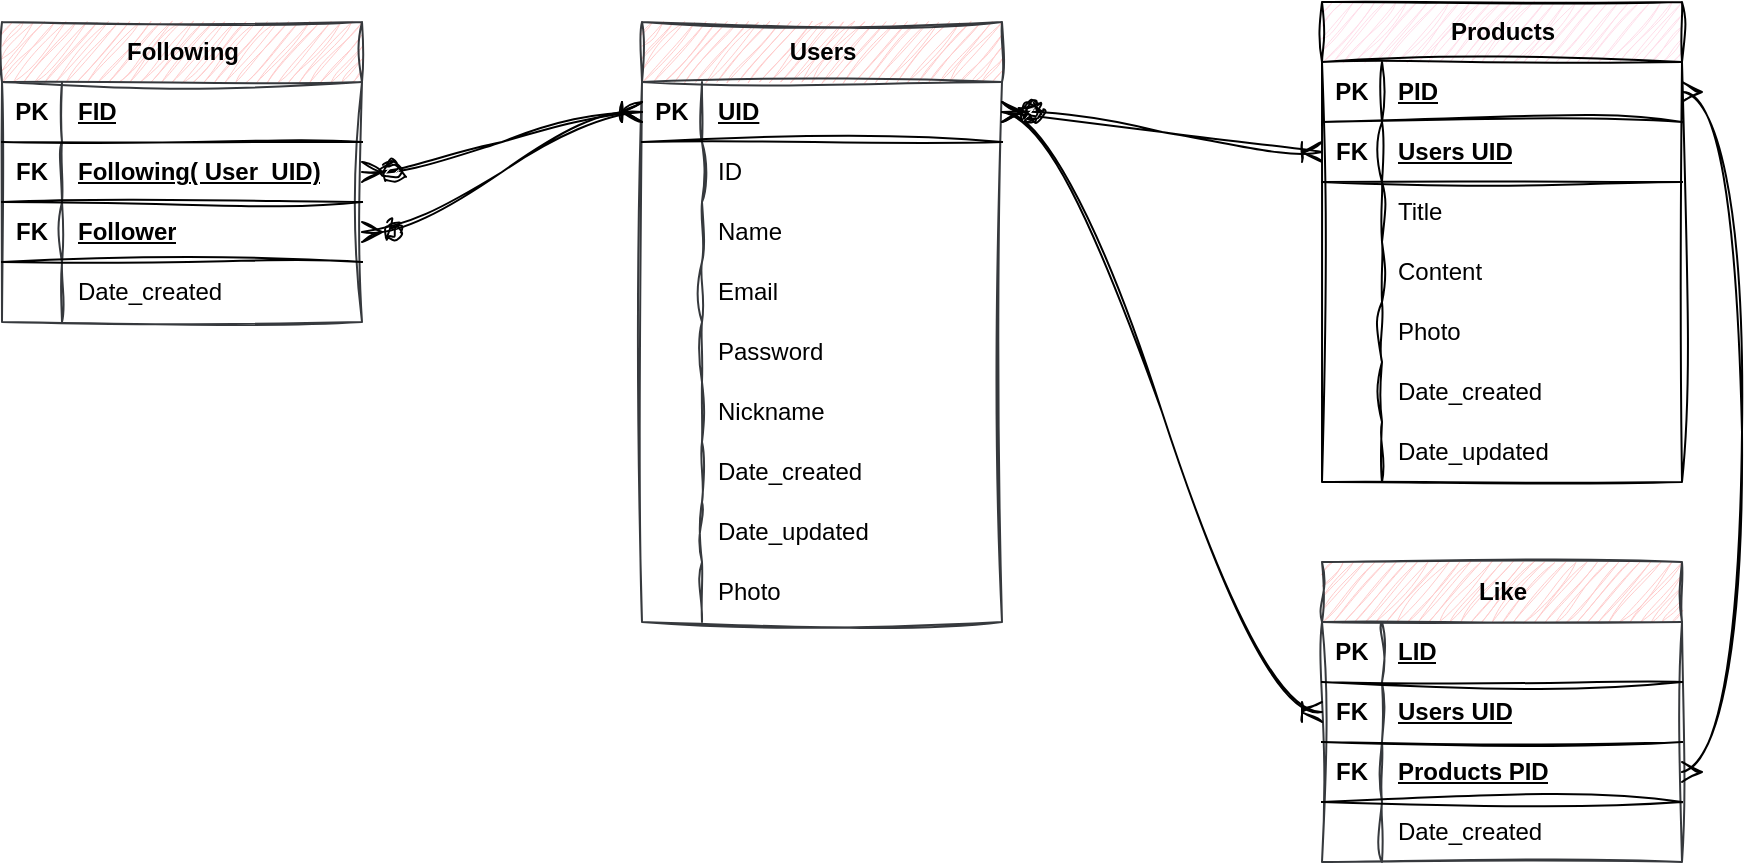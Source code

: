<mxfile version="24.7.7">
  <diagram name="페이지-1" id="fCGBiLJO5F3mLTKMmeXi">
    <mxGraphModel dx="1781" dy="631" grid="1" gridSize="10" guides="1" tooltips="1" connect="1" arrows="1" fold="1" page="1" pageScale="1" pageWidth="827" pageHeight="1169" background="#ffffff" math="0" shadow="0">
      <root>
        <mxCell id="0" />
        <mxCell id="1" parent="0" />
        <mxCell id="NdqajZRAIakbq4SqW66b-1" value="Users" style="shape=table;startSize=30;container=1;collapsible=1;childLayout=tableLayout;fixedRows=1;rowLines=0;fontStyle=1;align=center;resizeLast=1;html=1;movable=1;resizable=1;rotatable=1;deletable=1;editable=1;locked=0;connectable=1;labelBackgroundColor=none;sketch=1;curveFitting=1;jiggle=2;fillColor=#ffcccc;strokeColor=#36393d;" parent="1" vertex="1">
          <mxGeometry x="-10" y="100" width="180" height="300.0" as="geometry" />
        </mxCell>
        <mxCell id="NdqajZRAIakbq4SqW66b-2" value="" style="shape=tableRow;horizontal=0;startSize=0;swimlaneHead=0;swimlaneBody=0;fillColor=none;collapsible=0;dropTarget=0;points=[[0,0.5],[1,0.5]];portConstraint=eastwest;top=0;left=0;right=0;bottom=1;labelBackgroundColor=none;sketch=1;curveFitting=1;jiggle=2;" parent="NdqajZRAIakbq4SqW66b-1" vertex="1">
          <mxGeometry y="30" width="180" height="30" as="geometry" />
        </mxCell>
        <mxCell id="NdqajZRAIakbq4SqW66b-3" value="PK" style="shape=partialRectangle;connectable=0;fillColor=none;top=0;left=0;bottom=0;right=0;fontStyle=1;overflow=hidden;whiteSpace=wrap;html=1;labelBackgroundColor=none;sketch=1;curveFitting=1;jiggle=2;" parent="NdqajZRAIakbq4SqW66b-2" vertex="1">
          <mxGeometry width="30" height="30" as="geometry">
            <mxRectangle width="30" height="30" as="alternateBounds" />
          </mxGeometry>
        </mxCell>
        <mxCell id="NdqajZRAIakbq4SqW66b-4" value="UID" style="shape=partialRectangle;connectable=0;fillColor=none;top=0;left=0;bottom=0;right=0;align=left;spacingLeft=6;fontStyle=5;overflow=hidden;whiteSpace=wrap;html=1;labelBackgroundColor=none;sketch=1;curveFitting=1;jiggle=2;" parent="NdqajZRAIakbq4SqW66b-2" vertex="1">
          <mxGeometry x="30" width="150" height="30" as="geometry">
            <mxRectangle width="150" height="30" as="alternateBounds" />
          </mxGeometry>
        </mxCell>
        <mxCell id="NdqajZRAIakbq4SqW66b-5" value="" style="shape=tableRow;horizontal=0;startSize=0;swimlaneHead=0;swimlaneBody=0;fillColor=none;collapsible=0;dropTarget=0;points=[[0,0.5],[1,0.5]];portConstraint=eastwest;top=0;left=0;right=0;bottom=0;labelBackgroundColor=none;sketch=1;curveFitting=1;jiggle=2;" parent="NdqajZRAIakbq4SqW66b-1" vertex="1">
          <mxGeometry y="60" width="180" height="30" as="geometry" />
        </mxCell>
        <mxCell id="NdqajZRAIakbq4SqW66b-6" value="" style="shape=partialRectangle;connectable=0;fillColor=none;top=0;left=0;bottom=0;right=0;editable=1;overflow=hidden;whiteSpace=wrap;html=1;labelBackgroundColor=none;sketch=1;curveFitting=1;jiggle=2;" parent="NdqajZRAIakbq4SqW66b-5" vertex="1">
          <mxGeometry width="30" height="30" as="geometry">
            <mxRectangle width="30" height="30" as="alternateBounds" />
          </mxGeometry>
        </mxCell>
        <mxCell id="NdqajZRAIakbq4SqW66b-7" value="ID" style="shape=partialRectangle;connectable=0;fillColor=none;top=0;left=0;bottom=0;right=0;align=left;spacingLeft=6;overflow=hidden;whiteSpace=wrap;html=1;labelBackgroundColor=none;sketch=1;curveFitting=1;jiggle=2;" parent="NdqajZRAIakbq4SqW66b-5" vertex="1">
          <mxGeometry x="30" width="150" height="30" as="geometry">
            <mxRectangle width="150" height="30" as="alternateBounds" />
          </mxGeometry>
        </mxCell>
        <mxCell id="NdqajZRAIakbq4SqW66b-57" value="" style="shape=tableRow;horizontal=0;startSize=0;swimlaneHead=0;swimlaneBody=0;fillColor=none;collapsible=0;dropTarget=0;points=[[0,0.5],[1,0.5]];portConstraint=eastwest;top=0;left=0;right=0;bottom=0;labelBackgroundColor=none;sketch=1;curveFitting=1;jiggle=2;" parent="NdqajZRAIakbq4SqW66b-1" vertex="1">
          <mxGeometry y="90" width="180" height="30" as="geometry" />
        </mxCell>
        <mxCell id="NdqajZRAIakbq4SqW66b-58" value="" style="shape=partialRectangle;connectable=0;fillColor=none;top=0;left=0;bottom=0;right=0;editable=1;overflow=hidden;whiteSpace=wrap;html=1;labelBackgroundColor=none;sketch=1;curveFitting=1;jiggle=2;" parent="NdqajZRAIakbq4SqW66b-57" vertex="1">
          <mxGeometry width="30" height="30" as="geometry">
            <mxRectangle width="30" height="30" as="alternateBounds" />
          </mxGeometry>
        </mxCell>
        <mxCell id="NdqajZRAIakbq4SqW66b-59" value="Name" style="shape=partialRectangle;connectable=0;fillColor=none;top=0;left=0;bottom=0;right=0;align=left;spacingLeft=6;overflow=hidden;whiteSpace=wrap;html=1;labelBackgroundColor=none;sketch=1;curveFitting=1;jiggle=2;" parent="NdqajZRAIakbq4SqW66b-57" vertex="1">
          <mxGeometry x="30" width="150" height="30" as="geometry">
            <mxRectangle width="150" height="30" as="alternateBounds" />
          </mxGeometry>
        </mxCell>
        <mxCell id="NdqajZRAIakbq4SqW66b-60" value="" style="shape=tableRow;horizontal=0;startSize=0;swimlaneHead=0;swimlaneBody=0;fillColor=none;collapsible=0;dropTarget=0;points=[[0,0.5],[1,0.5]];portConstraint=eastwest;top=0;left=0;right=0;bottom=0;labelBackgroundColor=none;sketch=1;curveFitting=1;jiggle=2;" parent="NdqajZRAIakbq4SqW66b-1" vertex="1">
          <mxGeometry y="120" width="180" height="30" as="geometry" />
        </mxCell>
        <mxCell id="NdqajZRAIakbq4SqW66b-61" value="" style="shape=partialRectangle;connectable=0;fillColor=none;top=0;left=0;bottom=0;right=0;editable=1;overflow=hidden;whiteSpace=wrap;html=1;labelBackgroundColor=none;sketch=1;curveFitting=1;jiggle=2;" parent="NdqajZRAIakbq4SqW66b-60" vertex="1">
          <mxGeometry width="30" height="30" as="geometry">
            <mxRectangle width="30" height="30" as="alternateBounds" />
          </mxGeometry>
        </mxCell>
        <mxCell id="NdqajZRAIakbq4SqW66b-62" value="Email" style="shape=partialRectangle;connectable=0;fillColor=none;top=0;left=0;bottom=0;right=0;align=left;spacingLeft=6;overflow=hidden;whiteSpace=wrap;html=1;labelBackgroundColor=none;sketch=1;curveFitting=1;jiggle=2;" parent="NdqajZRAIakbq4SqW66b-60" vertex="1">
          <mxGeometry x="30" width="150" height="30" as="geometry">
            <mxRectangle width="150" height="30" as="alternateBounds" />
          </mxGeometry>
        </mxCell>
        <mxCell id="NdqajZRAIakbq4SqW66b-63" value="" style="shape=tableRow;horizontal=0;startSize=0;swimlaneHead=0;swimlaneBody=0;fillColor=none;collapsible=0;dropTarget=0;points=[[0,0.5],[1,0.5]];portConstraint=eastwest;top=0;left=0;right=0;bottom=0;labelBackgroundColor=none;sketch=1;curveFitting=1;jiggle=2;" parent="NdqajZRAIakbq4SqW66b-1" vertex="1">
          <mxGeometry y="150" width="180" height="30" as="geometry" />
        </mxCell>
        <mxCell id="NdqajZRAIakbq4SqW66b-64" value="" style="shape=partialRectangle;connectable=0;fillColor=none;top=0;left=0;bottom=0;right=0;editable=1;overflow=hidden;whiteSpace=wrap;html=1;labelBackgroundColor=none;sketch=1;curveFitting=1;jiggle=2;" parent="NdqajZRAIakbq4SqW66b-63" vertex="1">
          <mxGeometry width="30" height="30" as="geometry">
            <mxRectangle width="30" height="30" as="alternateBounds" />
          </mxGeometry>
        </mxCell>
        <mxCell id="NdqajZRAIakbq4SqW66b-65" value="Password" style="shape=partialRectangle;connectable=0;fillColor=none;top=0;left=0;bottom=0;right=0;align=left;spacingLeft=6;overflow=hidden;whiteSpace=wrap;html=1;labelBackgroundColor=none;sketch=1;curveFitting=1;jiggle=2;" parent="NdqajZRAIakbq4SqW66b-63" vertex="1">
          <mxGeometry x="30" width="150" height="30" as="geometry">
            <mxRectangle width="150" height="30" as="alternateBounds" />
          </mxGeometry>
        </mxCell>
        <mxCell id="NdqajZRAIakbq4SqW66b-66" value="" style="shape=tableRow;horizontal=0;startSize=0;swimlaneHead=0;swimlaneBody=0;fillColor=none;collapsible=0;dropTarget=0;points=[[0,0.5],[1,0.5]];portConstraint=eastwest;top=0;left=0;right=0;bottom=0;labelBackgroundColor=none;sketch=1;curveFitting=1;jiggle=2;" parent="NdqajZRAIakbq4SqW66b-1" vertex="1">
          <mxGeometry y="180" width="180" height="30" as="geometry" />
        </mxCell>
        <mxCell id="NdqajZRAIakbq4SqW66b-67" value="" style="shape=partialRectangle;connectable=0;fillColor=none;top=0;left=0;bottom=0;right=0;editable=1;overflow=hidden;whiteSpace=wrap;html=1;labelBackgroundColor=none;sketch=1;curveFitting=1;jiggle=2;" parent="NdqajZRAIakbq4SqW66b-66" vertex="1">
          <mxGeometry width="30" height="30" as="geometry">
            <mxRectangle width="30" height="30" as="alternateBounds" />
          </mxGeometry>
        </mxCell>
        <mxCell id="NdqajZRAIakbq4SqW66b-68" value="Nickname" style="shape=partialRectangle;connectable=0;fillColor=none;top=0;left=0;bottom=0;right=0;align=left;spacingLeft=6;overflow=hidden;whiteSpace=wrap;html=1;labelBackgroundColor=none;sketch=1;curveFitting=1;jiggle=2;" parent="NdqajZRAIakbq4SqW66b-66" vertex="1">
          <mxGeometry x="30" width="150" height="30" as="geometry">
            <mxRectangle width="150" height="30" as="alternateBounds" />
          </mxGeometry>
        </mxCell>
        <mxCell id="NdqajZRAIakbq4SqW66b-69" value="" style="shape=tableRow;horizontal=0;startSize=0;swimlaneHead=0;swimlaneBody=0;fillColor=none;collapsible=0;dropTarget=0;points=[[0,0.5],[1,0.5]];portConstraint=eastwest;top=0;left=0;right=0;bottom=0;labelBackgroundColor=none;sketch=1;curveFitting=1;jiggle=2;" parent="NdqajZRAIakbq4SqW66b-1" vertex="1">
          <mxGeometry y="210" width="180" height="30" as="geometry" />
        </mxCell>
        <mxCell id="NdqajZRAIakbq4SqW66b-70" value="" style="shape=partialRectangle;connectable=0;fillColor=none;top=0;left=0;bottom=0;right=0;editable=1;overflow=hidden;whiteSpace=wrap;html=1;labelBackgroundColor=none;sketch=1;curveFitting=1;jiggle=2;" parent="NdqajZRAIakbq4SqW66b-69" vertex="1">
          <mxGeometry width="30" height="30" as="geometry">
            <mxRectangle width="30" height="30" as="alternateBounds" />
          </mxGeometry>
        </mxCell>
        <mxCell id="NdqajZRAIakbq4SqW66b-71" value="Date_created" style="shape=partialRectangle;connectable=0;fillColor=none;top=0;left=0;bottom=0;right=0;align=left;spacingLeft=6;overflow=hidden;whiteSpace=wrap;html=1;labelBackgroundColor=none;sketch=1;curveFitting=1;jiggle=2;" parent="NdqajZRAIakbq4SqW66b-69" vertex="1">
          <mxGeometry x="30" width="150" height="30" as="geometry">
            <mxRectangle width="150" height="30" as="alternateBounds" />
          </mxGeometry>
        </mxCell>
        <mxCell id="NdqajZRAIakbq4SqW66b-72" value="" style="shape=tableRow;horizontal=0;startSize=0;swimlaneHead=0;swimlaneBody=0;fillColor=none;collapsible=0;dropTarget=0;points=[[0,0.5],[1,0.5]];portConstraint=eastwest;top=0;left=0;right=0;bottom=0;labelBackgroundColor=none;sketch=1;curveFitting=1;jiggle=2;" parent="NdqajZRAIakbq4SqW66b-1" vertex="1">
          <mxGeometry y="240" width="180" height="30" as="geometry" />
        </mxCell>
        <mxCell id="NdqajZRAIakbq4SqW66b-73" value="" style="shape=partialRectangle;connectable=0;fillColor=none;top=0;left=0;bottom=0;right=0;editable=1;overflow=hidden;whiteSpace=wrap;html=1;labelBackgroundColor=none;sketch=1;curveFitting=1;jiggle=2;" parent="NdqajZRAIakbq4SqW66b-72" vertex="1">
          <mxGeometry width="30" height="30" as="geometry">
            <mxRectangle width="30" height="30" as="alternateBounds" />
          </mxGeometry>
        </mxCell>
        <mxCell id="NdqajZRAIakbq4SqW66b-74" value="Date_updated" style="shape=partialRectangle;connectable=0;fillColor=none;top=0;left=0;bottom=0;right=0;align=left;spacingLeft=6;overflow=hidden;whiteSpace=wrap;html=1;labelBackgroundColor=none;sketch=1;curveFitting=1;jiggle=2;" parent="NdqajZRAIakbq4SqW66b-72" vertex="1">
          <mxGeometry x="30" width="150" height="30" as="geometry">
            <mxRectangle width="150" height="30" as="alternateBounds" />
          </mxGeometry>
        </mxCell>
        <mxCell id="NdqajZRAIakbq4SqW66b-8" value="" style="shape=tableRow;horizontal=0;startSize=0;swimlaneHead=0;swimlaneBody=0;fillColor=none;collapsible=0;dropTarget=0;points=[[0,0.5],[1,0.5]];portConstraint=eastwest;top=0;left=0;right=0;bottom=0;labelBackgroundColor=none;sketch=1;curveFitting=1;jiggle=2;" parent="NdqajZRAIakbq4SqW66b-1" vertex="1">
          <mxGeometry y="270" width="180" height="30" as="geometry" />
        </mxCell>
        <mxCell id="NdqajZRAIakbq4SqW66b-9" value="" style="shape=partialRectangle;connectable=0;fillColor=none;top=0;left=0;bottom=0;right=0;editable=1;overflow=hidden;whiteSpace=wrap;html=1;labelBackgroundColor=none;sketch=1;curveFitting=1;jiggle=2;" parent="NdqajZRAIakbq4SqW66b-8" vertex="1">
          <mxGeometry width="30" height="30" as="geometry">
            <mxRectangle width="30" height="30" as="alternateBounds" />
          </mxGeometry>
        </mxCell>
        <object label="Photo" s="" id="NdqajZRAIakbq4SqW66b-10">
          <mxCell style="shape=partialRectangle;connectable=0;fillColor=none;top=0;left=0;bottom=0;right=0;align=left;spacingLeft=6;overflow=hidden;whiteSpace=wrap;html=1;labelBackgroundColor=none;sketch=1;curveFitting=1;jiggle=2;" parent="NdqajZRAIakbq4SqW66b-8" vertex="1">
            <mxGeometry x="30" width="150" height="30" as="geometry">
              <mxRectangle width="150" height="30" as="alternateBounds" />
            </mxGeometry>
          </mxCell>
        </object>
        <mxCell id="NdqajZRAIakbq4SqW66b-78" value="Products" style="shape=table;startSize=30;container=1;collapsible=1;childLayout=tableLayout;fixedRows=1;rowLines=0;fontStyle=1;align=center;resizeLast=1;html=1;labelBackgroundColor=none;sketch=1;curveFitting=1;jiggle=2;fillColor=#FFDEEA;fillStyle=hachure;swimlaneFillColor=default;" parent="1" vertex="1">
          <mxGeometry x="330" y="90" width="180" height="240" as="geometry" />
        </mxCell>
        <mxCell id="NdqajZRAIakbq4SqW66b-79" value="" style="shape=tableRow;horizontal=0;startSize=0;swimlaneHead=0;swimlaneBody=0;fillColor=none;collapsible=0;dropTarget=0;points=[[0,0.5],[1,0.5]];portConstraint=eastwest;top=0;left=0;right=0;bottom=1;labelBackgroundColor=none;sketch=1;curveFitting=1;jiggle=2;" parent="NdqajZRAIakbq4SqW66b-78" vertex="1">
          <mxGeometry y="30" width="180" height="30" as="geometry" />
        </mxCell>
        <mxCell id="NdqajZRAIakbq4SqW66b-80" value="PK" style="shape=partialRectangle;connectable=0;fillColor=none;top=0;left=0;bottom=0;right=0;fontStyle=1;overflow=hidden;whiteSpace=wrap;html=1;labelBackgroundColor=none;sketch=1;curveFitting=1;jiggle=2;" parent="NdqajZRAIakbq4SqW66b-79" vertex="1">
          <mxGeometry width="30" height="30" as="geometry">
            <mxRectangle width="30" height="30" as="alternateBounds" />
          </mxGeometry>
        </mxCell>
        <mxCell id="NdqajZRAIakbq4SqW66b-81" value="PID" style="shape=partialRectangle;connectable=0;fillColor=none;top=0;left=0;bottom=0;right=0;align=left;spacingLeft=6;fontStyle=5;overflow=hidden;whiteSpace=wrap;html=1;labelBackgroundColor=none;sketch=1;curveFitting=1;jiggle=2;" parent="NdqajZRAIakbq4SqW66b-79" vertex="1">
          <mxGeometry x="30" width="150" height="30" as="geometry">
            <mxRectangle width="150" height="30" as="alternateBounds" />
          </mxGeometry>
        </mxCell>
        <mxCell id="NdqajZRAIakbq4SqW66b-104" value="" style="shape=tableRow;horizontal=0;startSize=0;swimlaneHead=0;swimlaneBody=0;fillColor=none;collapsible=0;dropTarget=0;points=[[0,0.5],[1,0.5]];portConstraint=eastwest;top=0;left=0;right=0;bottom=1;labelBackgroundColor=none;sketch=1;curveFitting=1;jiggle=2;" parent="NdqajZRAIakbq4SqW66b-78" vertex="1">
          <mxGeometry y="60" width="180" height="30" as="geometry" />
        </mxCell>
        <mxCell id="NdqajZRAIakbq4SqW66b-105" value="FK" style="shape=partialRectangle;connectable=0;fillColor=none;top=0;left=0;bottom=0;right=0;fontStyle=1;overflow=hidden;whiteSpace=wrap;html=1;labelBackgroundColor=none;sketch=1;curveFitting=1;jiggle=2;" parent="NdqajZRAIakbq4SqW66b-104" vertex="1">
          <mxGeometry width="30" height="30" as="geometry">
            <mxRectangle width="30" height="30" as="alternateBounds" />
          </mxGeometry>
        </mxCell>
        <mxCell id="NdqajZRAIakbq4SqW66b-106" value="Users UID" style="shape=partialRectangle;connectable=0;fillColor=none;top=0;left=0;bottom=0;right=0;align=left;spacingLeft=6;fontStyle=5;overflow=hidden;whiteSpace=wrap;html=1;labelBackgroundColor=none;sketch=1;curveFitting=1;jiggle=2;" parent="NdqajZRAIakbq4SqW66b-104" vertex="1">
          <mxGeometry x="30" width="150" height="30" as="geometry">
            <mxRectangle width="150" height="30" as="alternateBounds" />
          </mxGeometry>
        </mxCell>
        <mxCell id="NdqajZRAIakbq4SqW66b-85" value="" style="shape=tableRow;horizontal=0;startSize=0;swimlaneHead=0;swimlaneBody=0;fillColor=none;collapsible=0;dropTarget=0;points=[[0,0.5],[1,0.5]];portConstraint=eastwest;top=0;left=0;right=0;bottom=0;labelBackgroundColor=none;sketch=1;curveFitting=1;jiggle=2;" parent="NdqajZRAIakbq4SqW66b-78" vertex="1">
          <mxGeometry y="90" width="180" height="30" as="geometry" />
        </mxCell>
        <mxCell id="NdqajZRAIakbq4SqW66b-86" value="" style="shape=partialRectangle;connectable=0;fillColor=none;top=0;left=0;bottom=0;right=0;editable=1;overflow=hidden;whiteSpace=wrap;html=1;labelBackgroundColor=none;sketch=1;curveFitting=1;jiggle=2;" parent="NdqajZRAIakbq4SqW66b-85" vertex="1">
          <mxGeometry width="30" height="30" as="geometry">
            <mxRectangle width="30" height="30" as="alternateBounds" />
          </mxGeometry>
        </mxCell>
        <mxCell id="NdqajZRAIakbq4SqW66b-87" value="Title" style="shape=partialRectangle;connectable=0;fillColor=none;top=0;left=0;bottom=0;right=0;align=left;spacingLeft=6;overflow=hidden;whiteSpace=wrap;html=1;labelBackgroundColor=none;sketch=1;curveFitting=1;jiggle=2;" parent="NdqajZRAIakbq4SqW66b-85" vertex="1">
          <mxGeometry x="30" width="150" height="30" as="geometry">
            <mxRectangle width="150" height="30" as="alternateBounds" />
          </mxGeometry>
        </mxCell>
        <mxCell id="NdqajZRAIakbq4SqW66b-88" value="" style="shape=tableRow;horizontal=0;startSize=0;swimlaneHead=0;swimlaneBody=0;fillColor=none;collapsible=0;dropTarget=0;points=[[0,0.5],[1,0.5]];portConstraint=eastwest;top=0;left=0;right=0;bottom=0;labelBackgroundColor=none;sketch=1;curveFitting=1;jiggle=2;" parent="NdqajZRAIakbq4SqW66b-78" vertex="1">
          <mxGeometry y="120" width="180" height="30" as="geometry" />
        </mxCell>
        <mxCell id="NdqajZRAIakbq4SqW66b-89" value="" style="shape=partialRectangle;connectable=0;fillColor=none;top=0;left=0;bottom=0;right=0;editable=1;overflow=hidden;whiteSpace=wrap;html=1;labelBackgroundColor=none;sketch=1;curveFitting=1;jiggle=2;" parent="NdqajZRAIakbq4SqW66b-88" vertex="1">
          <mxGeometry width="30" height="30" as="geometry">
            <mxRectangle width="30" height="30" as="alternateBounds" />
          </mxGeometry>
        </mxCell>
        <mxCell id="NdqajZRAIakbq4SqW66b-90" value="Content" style="shape=partialRectangle;connectable=0;fillColor=none;top=0;left=0;bottom=0;right=0;align=left;spacingLeft=6;overflow=hidden;whiteSpace=wrap;html=1;labelBackgroundColor=none;sketch=1;curveFitting=1;jiggle=2;" parent="NdqajZRAIakbq4SqW66b-88" vertex="1">
          <mxGeometry x="30" width="150" height="30" as="geometry">
            <mxRectangle width="150" height="30" as="alternateBounds" />
          </mxGeometry>
        </mxCell>
        <mxCell id="NdqajZRAIakbq4SqW66b-107" value="" style="shape=tableRow;horizontal=0;startSize=0;swimlaneHead=0;swimlaneBody=0;fillColor=none;collapsible=0;dropTarget=0;points=[[0,0.5],[1,0.5]];portConstraint=eastwest;top=0;left=0;right=0;bottom=0;labelBackgroundColor=none;sketch=1;curveFitting=1;jiggle=2;" parent="NdqajZRAIakbq4SqW66b-78" vertex="1">
          <mxGeometry y="150" width="180" height="30" as="geometry" />
        </mxCell>
        <mxCell id="NdqajZRAIakbq4SqW66b-108" value="" style="shape=partialRectangle;connectable=0;fillColor=none;top=0;left=0;bottom=0;right=0;editable=1;overflow=hidden;whiteSpace=wrap;html=1;labelBackgroundColor=none;sketch=1;curveFitting=1;jiggle=2;" parent="NdqajZRAIakbq4SqW66b-107" vertex="1">
          <mxGeometry width="30" height="30" as="geometry">
            <mxRectangle width="30" height="30" as="alternateBounds" />
          </mxGeometry>
        </mxCell>
        <mxCell id="NdqajZRAIakbq4SqW66b-109" value="Photo" style="shape=partialRectangle;connectable=0;fillColor=none;top=0;left=0;bottom=0;right=0;align=left;spacingLeft=6;overflow=hidden;whiteSpace=wrap;html=1;labelBackgroundColor=none;sketch=1;curveFitting=1;jiggle=2;" parent="NdqajZRAIakbq4SqW66b-107" vertex="1">
          <mxGeometry x="30" width="150" height="30" as="geometry">
            <mxRectangle width="150" height="30" as="alternateBounds" />
          </mxGeometry>
        </mxCell>
        <mxCell id="NdqajZRAIakbq4SqW66b-110" value="" style="shape=tableRow;horizontal=0;startSize=0;swimlaneHead=0;swimlaneBody=0;fillColor=none;collapsible=0;dropTarget=0;points=[[0,0.5],[1,0.5]];portConstraint=eastwest;top=0;left=0;right=0;bottom=0;labelBackgroundColor=none;sketch=1;curveFitting=1;jiggle=2;" parent="NdqajZRAIakbq4SqW66b-78" vertex="1">
          <mxGeometry y="180" width="180" height="30" as="geometry" />
        </mxCell>
        <mxCell id="NdqajZRAIakbq4SqW66b-111" value="" style="shape=partialRectangle;connectable=0;fillColor=none;top=0;left=0;bottom=0;right=0;editable=1;overflow=hidden;whiteSpace=wrap;html=1;labelBackgroundColor=none;sketch=1;curveFitting=1;jiggle=2;" parent="NdqajZRAIakbq4SqW66b-110" vertex="1">
          <mxGeometry width="30" height="30" as="geometry">
            <mxRectangle width="30" height="30" as="alternateBounds" />
          </mxGeometry>
        </mxCell>
        <mxCell id="NdqajZRAIakbq4SqW66b-112" value="Date_created" style="shape=partialRectangle;connectable=0;fillColor=none;top=0;left=0;bottom=0;right=0;align=left;spacingLeft=6;overflow=hidden;whiteSpace=wrap;html=1;labelBackgroundColor=none;sketch=1;curveFitting=1;jiggle=2;" parent="NdqajZRAIakbq4SqW66b-110" vertex="1">
          <mxGeometry x="30" width="150" height="30" as="geometry">
            <mxRectangle width="150" height="30" as="alternateBounds" />
          </mxGeometry>
        </mxCell>
        <mxCell id="NdqajZRAIakbq4SqW66b-113" value="" style="shape=tableRow;horizontal=0;startSize=0;swimlaneHead=0;swimlaneBody=0;fillColor=none;collapsible=0;dropTarget=0;points=[[0,0.5],[1,0.5]];portConstraint=eastwest;top=0;left=0;right=0;bottom=0;labelBackgroundColor=none;sketch=1;curveFitting=1;jiggle=2;" parent="NdqajZRAIakbq4SqW66b-78" vertex="1">
          <mxGeometry y="210" width="180" height="30" as="geometry" />
        </mxCell>
        <mxCell id="NdqajZRAIakbq4SqW66b-114" value="" style="shape=partialRectangle;connectable=0;fillColor=none;top=0;left=0;bottom=0;right=0;editable=1;overflow=hidden;whiteSpace=wrap;html=1;labelBackgroundColor=none;sketch=1;curveFitting=1;jiggle=2;" parent="NdqajZRAIakbq4SqW66b-113" vertex="1">
          <mxGeometry width="30" height="30" as="geometry">
            <mxRectangle width="30" height="30" as="alternateBounds" />
          </mxGeometry>
        </mxCell>
        <mxCell id="NdqajZRAIakbq4SqW66b-115" value="Date_updated" style="shape=partialRectangle;connectable=0;fillColor=none;top=0;left=0;bottom=0;right=0;align=left;spacingLeft=6;overflow=hidden;whiteSpace=wrap;html=1;labelBackgroundColor=none;sketch=1;curveFitting=1;jiggle=2;" parent="NdqajZRAIakbq4SqW66b-113" vertex="1">
          <mxGeometry x="30" width="150" height="30" as="geometry">
            <mxRectangle width="150" height="30" as="alternateBounds" />
          </mxGeometry>
        </mxCell>
        <mxCell id="NdqajZRAIakbq4SqW66b-119" value="Like" style="shape=table;startSize=30;container=1;collapsible=1;childLayout=tableLayout;fixedRows=1;rowLines=0;fontStyle=1;align=center;resizeLast=1;html=1;labelBackgroundColor=none;sketch=1;curveFitting=1;jiggle=2;fillColor=#ffcccc;strokeColor=#36393d;" parent="1" vertex="1">
          <mxGeometry x="330" y="370" width="180" height="150" as="geometry" />
        </mxCell>
        <mxCell id="NdqajZRAIakbq4SqW66b-120" value="" style="shape=tableRow;horizontal=0;startSize=0;swimlaneHead=0;swimlaneBody=0;fillColor=none;collapsible=0;dropTarget=0;points=[[0,0.5],[1,0.5]];portConstraint=eastwest;top=0;left=0;right=0;bottom=1;labelBackgroundColor=none;sketch=1;curveFitting=1;jiggle=2;" parent="NdqajZRAIakbq4SqW66b-119" vertex="1">
          <mxGeometry y="30" width="180" height="30" as="geometry" />
        </mxCell>
        <mxCell id="NdqajZRAIakbq4SqW66b-121" value="PK" style="shape=partialRectangle;connectable=0;fillColor=none;top=0;left=0;bottom=0;right=0;fontStyle=1;overflow=hidden;whiteSpace=wrap;html=1;labelBackgroundColor=none;sketch=1;curveFitting=1;jiggle=2;" parent="NdqajZRAIakbq4SqW66b-120" vertex="1">
          <mxGeometry width="30" height="30" as="geometry">
            <mxRectangle width="30" height="30" as="alternateBounds" />
          </mxGeometry>
        </mxCell>
        <mxCell id="NdqajZRAIakbq4SqW66b-122" value="LID" style="shape=partialRectangle;connectable=0;fillColor=none;top=0;left=0;bottom=0;right=0;align=left;spacingLeft=6;fontStyle=5;overflow=hidden;whiteSpace=wrap;html=1;labelBackgroundColor=none;sketch=1;curveFitting=1;jiggle=2;" parent="NdqajZRAIakbq4SqW66b-120" vertex="1">
          <mxGeometry x="30" width="150" height="30" as="geometry">
            <mxRectangle width="150" height="30" as="alternateBounds" />
          </mxGeometry>
        </mxCell>
        <mxCell id="NdqajZRAIakbq4SqW66b-132" value="" style="shape=tableRow;horizontal=0;startSize=0;swimlaneHead=0;swimlaneBody=0;fillColor=none;collapsible=0;dropTarget=0;points=[[0,0.5],[1,0.5]];portConstraint=eastwest;top=0;left=0;right=0;bottom=1;labelBackgroundColor=none;sketch=1;curveFitting=1;jiggle=2;" parent="NdqajZRAIakbq4SqW66b-119" vertex="1">
          <mxGeometry y="60" width="180" height="30" as="geometry" />
        </mxCell>
        <mxCell id="NdqajZRAIakbq4SqW66b-133" value="FK" style="shape=partialRectangle;connectable=0;fillColor=none;top=0;left=0;bottom=0;right=0;fontStyle=1;overflow=hidden;whiteSpace=wrap;html=1;labelBackgroundColor=none;sketch=1;curveFitting=1;jiggle=2;" parent="NdqajZRAIakbq4SqW66b-132" vertex="1">
          <mxGeometry width="30" height="30" as="geometry">
            <mxRectangle width="30" height="30" as="alternateBounds" />
          </mxGeometry>
        </mxCell>
        <mxCell id="NdqajZRAIakbq4SqW66b-134" value="Users UID" style="shape=partialRectangle;connectable=0;fillColor=none;top=0;left=0;bottom=0;right=0;align=left;spacingLeft=6;fontStyle=5;overflow=hidden;whiteSpace=wrap;html=1;labelBackgroundColor=none;sketch=1;curveFitting=1;jiggle=2;" parent="NdqajZRAIakbq4SqW66b-132" vertex="1">
          <mxGeometry x="30" width="150" height="30" as="geometry">
            <mxRectangle width="150" height="30" as="alternateBounds" />
          </mxGeometry>
        </mxCell>
        <mxCell id="NdqajZRAIakbq4SqW66b-135" value="" style="shape=tableRow;horizontal=0;startSize=0;swimlaneHead=0;swimlaneBody=0;fillColor=none;collapsible=0;dropTarget=0;points=[[0,0.5],[1,0.5]];portConstraint=eastwest;top=0;left=0;right=0;bottom=1;labelBackgroundColor=none;sketch=1;curveFitting=1;jiggle=2;" parent="NdqajZRAIakbq4SqW66b-119" vertex="1">
          <mxGeometry y="90" width="180" height="30" as="geometry" />
        </mxCell>
        <mxCell id="NdqajZRAIakbq4SqW66b-136" value="FK" style="shape=partialRectangle;connectable=0;fillColor=none;top=0;left=0;bottom=0;right=0;fontStyle=1;overflow=hidden;whiteSpace=wrap;html=1;labelBackgroundColor=none;sketch=1;curveFitting=1;jiggle=2;" parent="NdqajZRAIakbq4SqW66b-135" vertex="1">
          <mxGeometry width="30" height="30" as="geometry">
            <mxRectangle width="30" height="30" as="alternateBounds" />
          </mxGeometry>
        </mxCell>
        <mxCell id="NdqajZRAIakbq4SqW66b-137" value="Products PID" style="shape=partialRectangle;connectable=0;fillColor=none;top=0;left=0;bottom=0;right=0;align=left;spacingLeft=6;fontStyle=5;overflow=hidden;whiteSpace=wrap;html=1;labelBackgroundColor=none;sketch=1;curveFitting=1;jiggle=2;" parent="NdqajZRAIakbq4SqW66b-135" vertex="1">
          <mxGeometry x="30" width="150" height="30" as="geometry">
            <mxRectangle width="150" height="30" as="alternateBounds" />
          </mxGeometry>
        </mxCell>
        <mxCell id="NdqajZRAIakbq4SqW66b-123" value="" style="shape=tableRow;horizontal=0;startSize=0;swimlaneHead=0;swimlaneBody=0;fillColor=none;collapsible=0;dropTarget=0;points=[[0,0.5],[1,0.5]];portConstraint=eastwest;top=0;left=0;right=0;bottom=0;labelBackgroundColor=none;sketch=1;curveFitting=1;jiggle=2;" parent="NdqajZRAIakbq4SqW66b-119" vertex="1">
          <mxGeometry y="120" width="180" height="30" as="geometry" />
        </mxCell>
        <mxCell id="NdqajZRAIakbq4SqW66b-124" value="" style="shape=partialRectangle;connectable=0;fillColor=none;top=0;left=0;bottom=0;right=0;editable=1;overflow=hidden;whiteSpace=wrap;html=1;labelBackgroundColor=none;sketch=1;curveFitting=1;jiggle=2;" parent="NdqajZRAIakbq4SqW66b-123" vertex="1">
          <mxGeometry width="30" height="30" as="geometry">
            <mxRectangle width="30" height="30" as="alternateBounds" />
          </mxGeometry>
        </mxCell>
        <mxCell id="NdqajZRAIakbq4SqW66b-125" value="Date_created" style="shape=partialRectangle;connectable=0;fillColor=none;top=0;left=0;bottom=0;right=0;align=left;spacingLeft=6;overflow=hidden;whiteSpace=wrap;html=1;labelBackgroundColor=none;sketch=1;curveFitting=1;jiggle=2;" parent="NdqajZRAIakbq4SqW66b-123" vertex="1">
          <mxGeometry x="30" width="150" height="30" as="geometry">
            <mxRectangle width="150" height="30" as="alternateBounds" />
          </mxGeometry>
        </mxCell>
        <mxCell id="NdqajZRAIakbq4SqW66b-141" style="edgeStyle=none;curved=1;rounded=0;orthogonalLoop=1;jettySize=auto;html=1;entryX=0;entryY=0.5;entryDx=0;entryDy=0;fontSize=12;startSize=8;endSize=8;labelBackgroundColor=none;fontColor=default;sketch=1;curveFitting=1;jiggle=2;" parent="NdqajZRAIakbq4SqW66b-119" source="NdqajZRAIakbq4SqW66b-132" target="NdqajZRAIakbq4SqW66b-132" edge="1">
          <mxGeometry relative="1" as="geometry" />
        </mxCell>
        <mxCell id="NdqajZRAIakbq4SqW66b-160" value="Following" style="shape=table;startSize=30;container=1;collapsible=1;childLayout=tableLayout;fixedRows=1;rowLines=0;fontStyle=1;align=center;resizeLast=1;html=1;labelBackgroundColor=none;sketch=1;curveFitting=1;jiggle=2;fillColor=#ffcccc;strokeColor=#36393d;" parent="1" vertex="1">
          <mxGeometry x="-330" y="100" width="180" height="150" as="geometry" />
        </mxCell>
        <mxCell id="NdqajZRAIakbq4SqW66b-161" value="" style="shape=tableRow;horizontal=0;startSize=0;swimlaneHead=0;swimlaneBody=0;fillColor=none;collapsible=0;dropTarget=0;points=[[0,0.5],[1,0.5]];portConstraint=eastwest;top=0;left=0;right=0;bottom=1;labelBackgroundColor=none;sketch=1;curveFitting=1;jiggle=2;" parent="NdqajZRAIakbq4SqW66b-160" vertex="1">
          <mxGeometry y="30" width="180" height="30" as="geometry" />
        </mxCell>
        <mxCell id="NdqajZRAIakbq4SqW66b-162" value="PK" style="shape=partialRectangle;connectable=0;fillColor=none;top=0;left=0;bottom=0;right=0;fontStyle=1;overflow=hidden;whiteSpace=wrap;html=1;labelBackgroundColor=none;sketch=1;curveFitting=1;jiggle=2;" parent="NdqajZRAIakbq4SqW66b-161" vertex="1">
          <mxGeometry width="30" height="30" as="geometry">
            <mxRectangle width="30" height="30" as="alternateBounds" />
          </mxGeometry>
        </mxCell>
        <mxCell id="NdqajZRAIakbq4SqW66b-163" value="FID" style="shape=partialRectangle;connectable=0;fillColor=none;top=0;left=0;bottom=0;right=0;align=left;spacingLeft=6;fontStyle=5;overflow=hidden;whiteSpace=wrap;html=1;labelBackgroundColor=none;sketch=1;curveFitting=1;jiggle=2;" parent="NdqajZRAIakbq4SqW66b-161" vertex="1">
          <mxGeometry x="30" width="150" height="30" as="geometry">
            <mxRectangle width="150" height="30" as="alternateBounds" />
          </mxGeometry>
        </mxCell>
        <mxCell id="NdqajZRAIakbq4SqW66b-175" value="" style="shape=tableRow;horizontal=0;startSize=0;swimlaneHead=0;swimlaneBody=0;fillColor=none;collapsible=0;dropTarget=0;points=[[0,0.5],[1,0.5]];portConstraint=eastwest;top=0;left=0;right=0;bottom=1;labelBackgroundColor=none;sketch=1;curveFitting=1;jiggle=2;" parent="NdqajZRAIakbq4SqW66b-160" vertex="1">
          <mxGeometry y="60" width="180" height="30" as="geometry" />
        </mxCell>
        <mxCell id="NdqajZRAIakbq4SqW66b-176" value="FK" style="shape=partialRectangle;connectable=0;fillColor=none;top=0;left=0;bottom=0;right=0;fontStyle=1;overflow=hidden;whiteSpace=wrap;html=1;labelBackgroundColor=none;sketch=1;curveFitting=1;jiggle=2;" parent="NdqajZRAIakbq4SqW66b-175" vertex="1">
          <mxGeometry width="30" height="30" as="geometry">
            <mxRectangle width="30" height="30" as="alternateBounds" />
          </mxGeometry>
        </mxCell>
        <mxCell id="NdqajZRAIakbq4SqW66b-177" value="Following( User_UID)" style="shape=partialRectangle;connectable=0;fillColor=none;top=0;left=0;bottom=0;right=0;align=left;spacingLeft=6;fontStyle=5;overflow=hidden;whiteSpace=wrap;html=1;labelBackgroundColor=none;sketch=1;curveFitting=1;jiggle=2;" parent="NdqajZRAIakbq4SqW66b-175" vertex="1">
          <mxGeometry x="30" width="150" height="30" as="geometry">
            <mxRectangle width="150" height="30" as="alternateBounds" />
          </mxGeometry>
        </mxCell>
        <mxCell id="NdqajZRAIakbq4SqW66b-178" value="" style="shape=tableRow;horizontal=0;startSize=0;swimlaneHead=0;swimlaneBody=0;fillColor=none;collapsible=0;dropTarget=0;points=[[0,0.5],[1,0.5]];portConstraint=eastwest;top=0;left=0;right=0;bottom=1;labelBackgroundColor=none;sketch=1;curveFitting=1;jiggle=2;" parent="NdqajZRAIakbq4SqW66b-160" vertex="1">
          <mxGeometry y="90" width="180" height="30" as="geometry" />
        </mxCell>
        <mxCell id="NdqajZRAIakbq4SqW66b-179" value="FK" style="shape=partialRectangle;connectable=0;fillColor=none;top=0;left=0;bottom=0;right=0;fontStyle=1;overflow=hidden;whiteSpace=wrap;html=1;labelBackgroundColor=none;sketch=1;curveFitting=1;jiggle=2;" parent="NdqajZRAIakbq4SqW66b-178" vertex="1">
          <mxGeometry width="30" height="30" as="geometry">
            <mxRectangle width="30" height="30" as="alternateBounds" />
          </mxGeometry>
        </mxCell>
        <mxCell id="NdqajZRAIakbq4SqW66b-180" value="Follower" style="shape=partialRectangle;connectable=0;fillColor=none;top=0;left=0;bottom=0;right=0;align=left;spacingLeft=6;fontStyle=5;overflow=hidden;whiteSpace=wrap;html=1;labelBackgroundColor=none;sketch=1;curveFitting=1;jiggle=2;" parent="NdqajZRAIakbq4SqW66b-178" vertex="1">
          <mxGeometry x="30" width="150" height="30" as="geometry">
            <mxRectangle width="150" height="30" as="alternateBounds" />
          </mxGeometry>
        </mxCell>
        <mxCell id="NdqajZRAIakbq4SqW66b-164" value="" style="shape=tableRow;horizontal=0;startSize=0;swimlaneHead=0;swimlaneBody=0;fillColor=none;collapsible=0;dropTarget=0;points=[[0,0.5],[1,0.5]];portConstraint=eastwest;top=0;left=0;right=0;bottom=0;labelBackgroundColor=none;sketch=1;curveFitting=1;jiggle=2;" parent="NdqajZRAIakbq4SqW66b-160" vertex="1">
          <mxGeometry y="120" width="180" height="30" as="geometry" />
        </mxCell>
        <mxCell id="NdqajZRAIakbq4SqW66b-165" value="" style="shape=partialRectangle;connectable=0;fillColor=none;top=0;left=0;bottom=0;right=0;editable=1;overflow=hidden;whiteSpace=wrap;html=1;labelBackgroundColor=none;sketch=1;curveFitting=1;jiggle=2;" parent="NdqajZRAIakbq4SqW66b-164" vertex="1">
          <mxGeometry width="30" height="30" as="geometry">
            <mxRectangle width="30" height="30" as="alternateBounds" />
          </mxGeometry>
        </mxCell>
        <mxCell id="NdqajZRAIakbq4SqW66b-166" value="Date_created" style="shape=partialRectangle;connectable=0;fillColor=none;top=0;left=0;bottom=0;right=0;align=left;spacingLeft=6;overflow=hidden;whiteSpace=wrap;html=1;labelBackgroundColor=none;sketch=1;curveFitting=1;jiggle=2;" parent="NdqajZRAIakbq4SqW66b-164" vertex="1">
          <mxGeometry x="30" width="150" height="30" as="geometry">
            <mxRectangle width="150" height="30" as="alternateBounds" />
          </mxGeometry>
        </mxCell>
        <mxCell id="NdqajZRAIakbq4SqW66b-188" value="" style="edgeStyle=entityRelationEdgeStyle;fontSize=12;html=1;endArrow=ERoneToMany;startArrow=ERzeroToMany;rounded=0;startSize=8;endSize=8;curved=1;exitX=1;exitY=0.5;exitDx=0;exitDy=0;labelBackgroundColor=none;fontColor=default;sketch=1;curveFitting=1;jiggle=2;" parent="1" source="NdqajZRAIakbq4SqW66b-175" target="NdqajZRAIakbq4SqW66b-2" edge="1">
          <mxGeometry width="100" height="100" relative="1" as="geometry">
            <mxPoint x="-120" y="270" as="sourcePoint" />
            <mxPoint x="-20" y="170" as="targetPoint" />
          </mxGeometry>
        </mxCell>
        <mxCell id="NdqajZRAIakbq4SqW66b-189" value="" style="edgeStyle=entityRelationEdgeStyle;fontSize=12;html=1;endArrow=ERoneToMany;startArrow=ERzeroToMany;rounded=0;startSize=8;endSize=8;curved=1;entryX=0;entryY=0.5;entryDx=0;entryDy=0;labelBackgroundColor=none;fontColor=default;sketch=1;curveFitting=1;jiggle=2;" parent="1" source="NdqajZRAIakbq4SqW66b-178" target="NdqajZRAIakbq4SqW66b-2" edge="1">
          <mxGeometry width="100" height="100" relative="1" as="geometry">
            <mxPoint x="-140" y="205" as="sourcePoint" />
            <mxPoint x="-10" y="175" as="targetPoint" />
          </mxGeometry>
        </mxCell>
        <mxCell id="NdqajZRAIakbq4SqW66b-190" value="" style="edgeStyle=entityRelationEdgeStyle;fontSize=12;html=1;endArrow=ERoneToMany;startArrow=ERzeroToMany;rounded=0;startSize=8;endSize=8;curved=1;exitX=1;exitY=0.5;exitDx=0;exitDy=0;labelBackgroundColor=none;fontColor=default;entryX=0;entryY=0.5;entryDx=0;entryDy=0;sketch=1;curveFitting=1;jiggle=2;" parent="1" source="NdqajZRAIakbq4SqW66b-2" target="NdqajZRAIakbq4SqW66b-104" edge="1">
          <mxGeometry width="100" height="100" relative="1" as="geometry">
            <mxPoint x="160" y="190" as="sourcePoint" />
            <mxPoint x="300" y="570" as="targetPoint" />
            <Array as="points">
              <mxPoint x="300" y="540" />
            </Array>
          </mxGeometry>
        </mxCell>
        <mxCell id="NdqajZRAIakbq4SqW66b-194" value="" style="edgeStyle=entityRelationEdgeStyle;fontSize=12;html=1;endArrow=ERmany;startArrow=ERmany;rounded=0;startSize=8;endSize=8;curved=1;exitX=1;exitY=0.5;exitDx=0;exitDy=0;entryX=1;entryY=0.5;entryDx=0;entryDy=0;labelBackgroundColor=none;fontColor=default;sketch=1;curveFitting=1;jiggle=2;" parent="1" source="NdqajZRAIakbq4SqW66b-135" target="NdqajZRAIakbq4SqW66b-79" edge="1">
          <mxGeometry width="100" height="100" relative="1" as="geometry">
            <mxPoint x="540" y="220" as="sourcePoint" />
            <mxPoint x="620" y="210" as="targetPoint" />
          </mxGeometry>
        </mxCell>
        <mxCell id="NdqajZRAIakbq4SqW66b-196" value="" style="edgeStyle=entityRelationEdgeStyle;fontSize=12;html=1;endArrow=ERoneToMany;startArrow=ERzeroToMany;rounded=0;startSize=8;endSize=8;curved=1;exitX=1;exitY=0.5;exitDx=0;exitDy=0;labelBackgroundColor=none;fontColor=default;entryX=0;entryY=0.5;entryDx=0;entryDy=0;sketch=1;curveFitting=1;jiggle=2;" parent="1" source="NdqajZRAIakbq4SqW66b-2" target="NdqajZRAIakbq4SqW66b-132" edge="1">
          <mxGeometry width="100" height="100" relative="1" as="geometry">
            <mxPoint x="180" y="120" as="sourcePoint" />
            <mxPoint x="320" y="560" as="targetPoint" />
          </mxGeometry>
        </mxCell>
      </root>
    </mxGraphModel>
  </diagram>
</mxfile>

